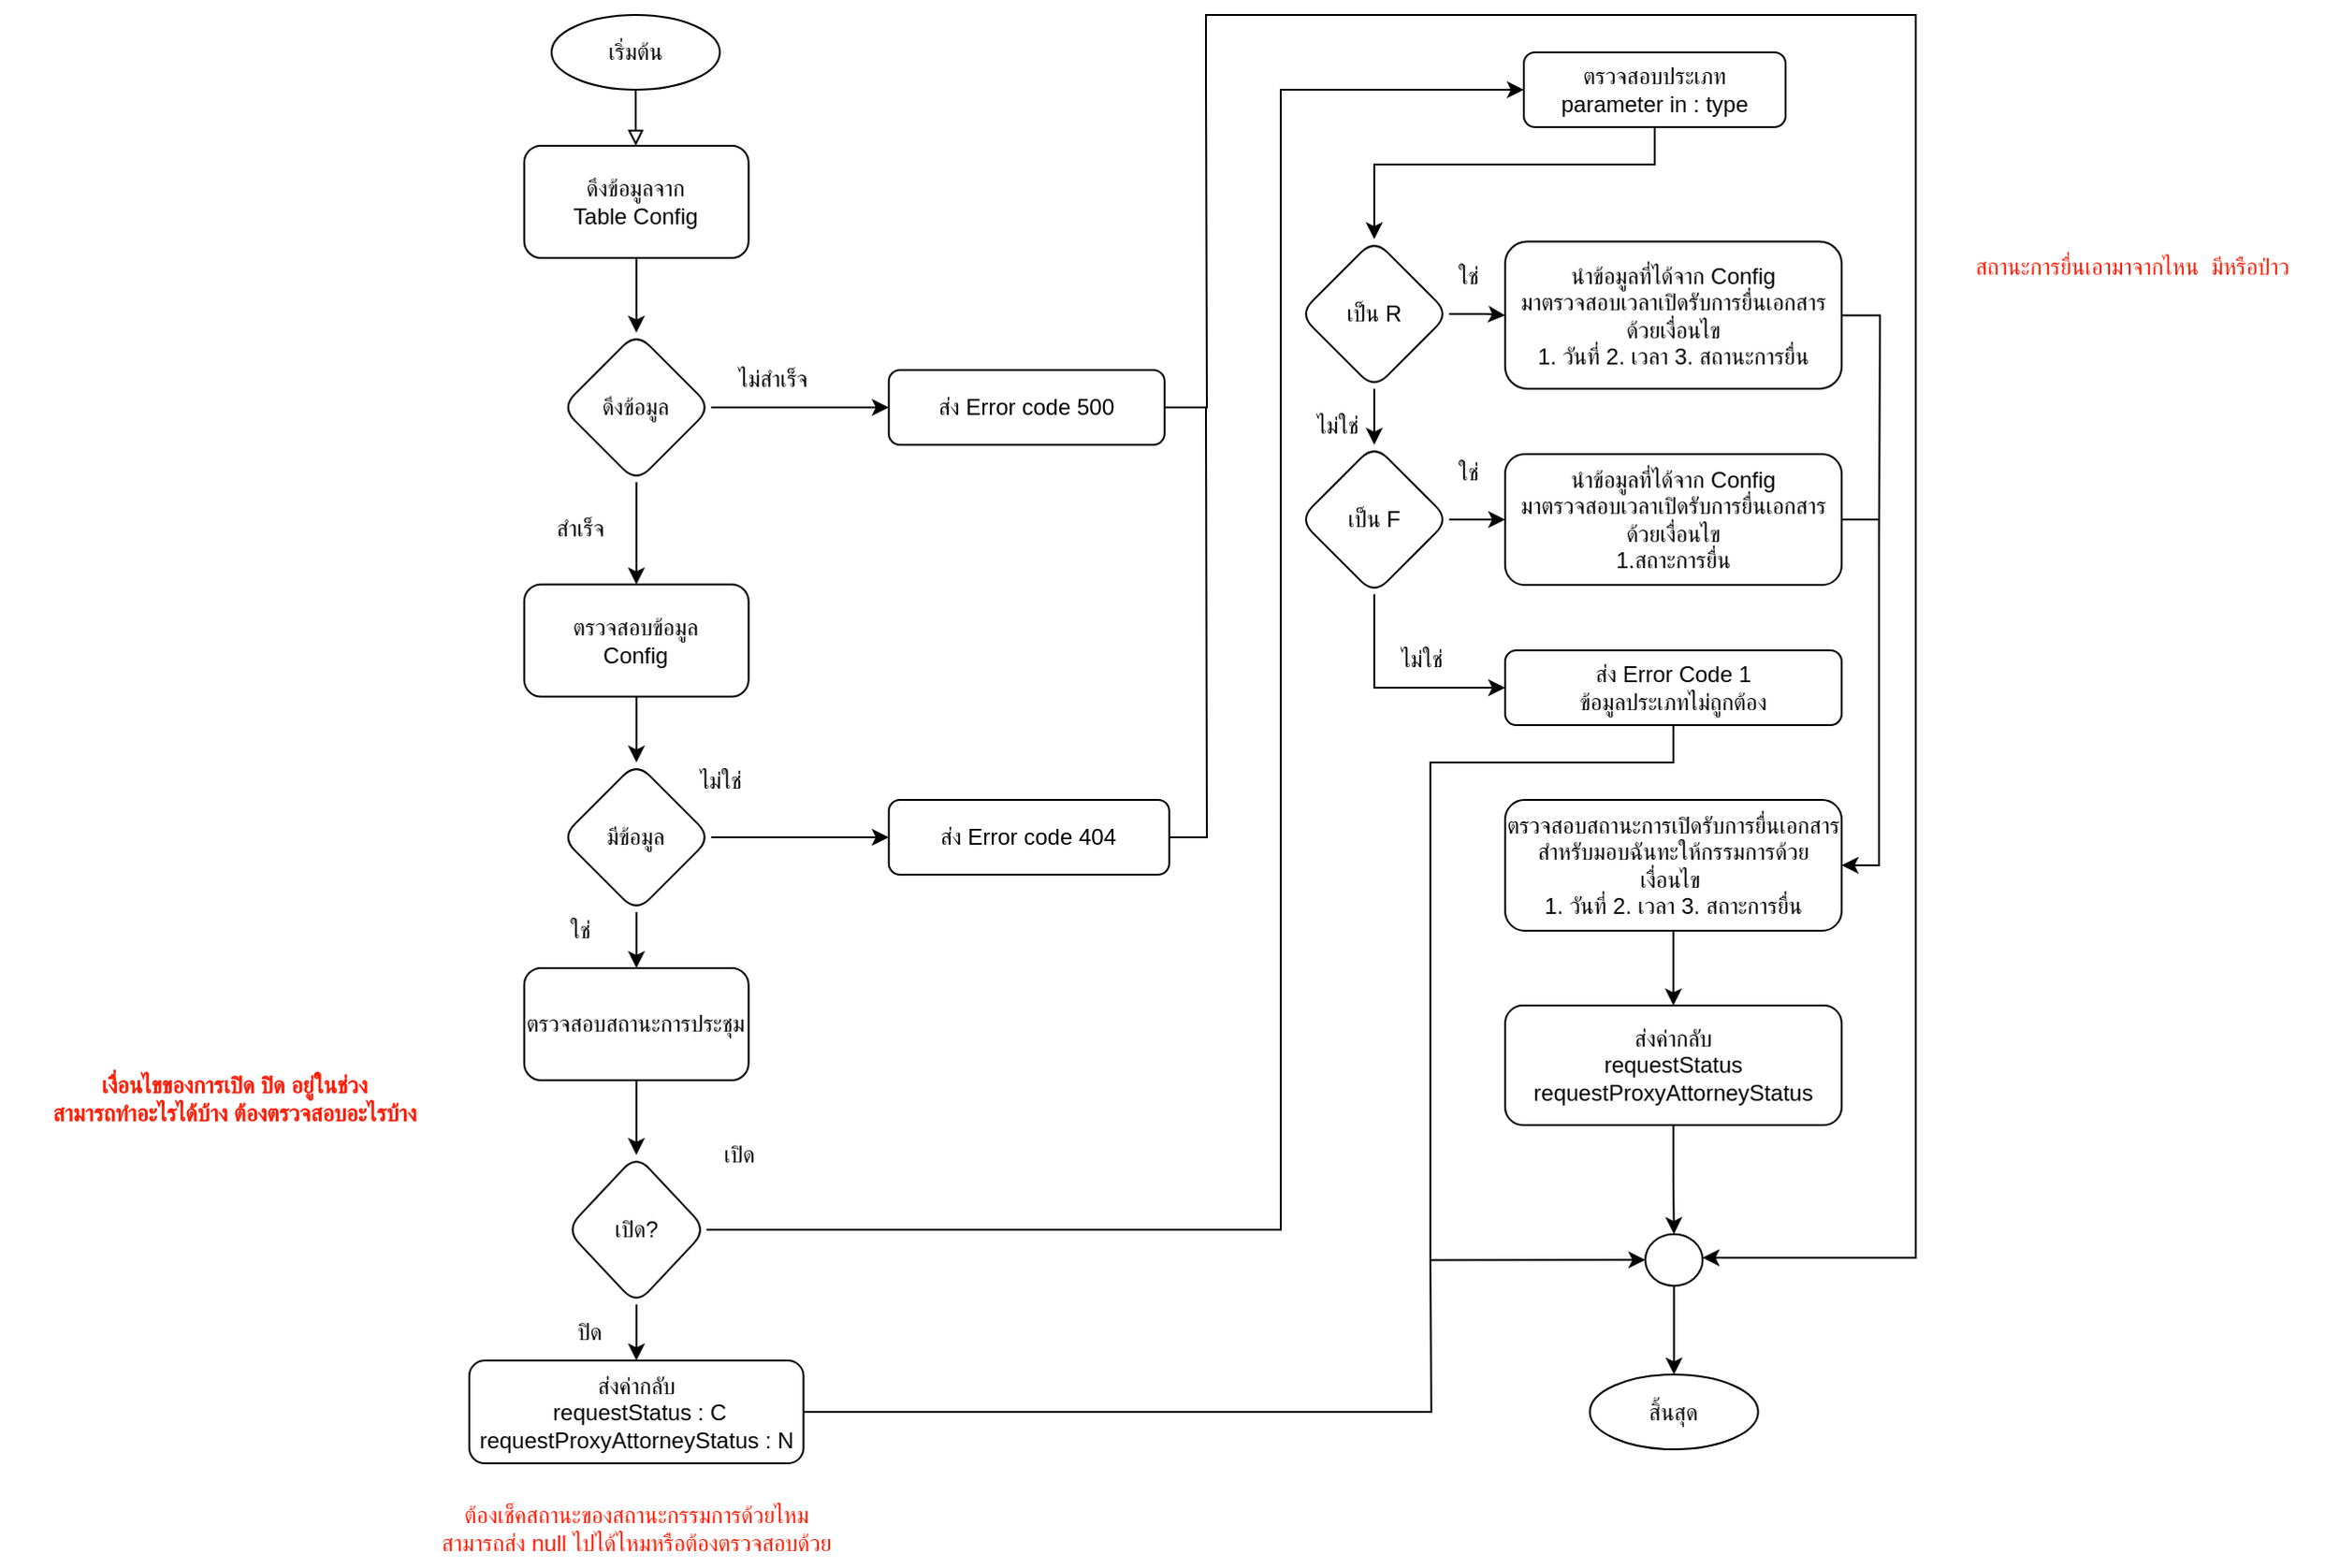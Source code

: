 <mxfile version="20.2.8" type="github">
  <diagram id="lPwSiwmaaXrukdMeyInC" name="หน้า-1">
    <mxGraphModel dx="1584" dy="-287" grid="1" gridSize="10" guides="1" tooltips="1" connect="1" arrows="1" fold="1" page="1" pageScale="1" pageWidth="827" pageHeight="1169" math="0" shadow="0">
      <root>
        <mxCell id="0" />
        <mxCell id="1" parent="0" />
        <mxCell id="iKMfQ4heu0HMBsnw7SYP-1" value="ใช่" style="text;html=1;align=center;verticalAlign=middle;resizable=0;points=[];autosize=1;strokeColor=none;fillColor=none;" parent="1" vertex="1">
          <mxGeometry x="1360" y="1325" width="40" height="30" as="geometry" />
        </mxCell>
        <mxCell id="iKMfQ4heu0HMBsnw7SYP-3" value="ไม่ใช่" style="text;html=1;align=center;verticalAlign=middle;resizable=0;points=[];autosize=1;strokeColor=none;fillColor=none;" parent="1" vertex="1">
          <mxGeometry x="1285" y="1405" width="50" height="30" as="geometry" />
        </mxCell>
        <mxCell id="jNTF4sztEu3RgxND8CfF-6" style="edgeStyle=orthogonalEdgeStyle;rounded=0;orthogonalLoop=1;jettySize=auto;html=1;endArrow=block;endFill=0;" parent="1" source="jNTF4sztEu3RgxND8CfF-7" edge="1">
          <mxGeometry relative="1" as="geometry">
            <mxPoint x="935.083" y="1270" as="targetPoint" />
          </mxGeometry>
        </mxCell>
        <mxCell id="jNTF4sztEu3RgxND8CfF-7" value="เริ่มต้น" style="ellipse;whiteSpace=wrap;html=1;rounded=1;glass=0;strokeWidth=1;shadow=0;" parent="1" vertex="1">
          <mxGeometry x="890" y="1200" width="90" height="40" as="geometry" />
        </mxCell>
        <mxCell id="jNTF4sztEu3RgxND8CfF-207" style="edgeStyle=orthogonalEdgeStyle;rounded=0;orthogonalLoop=1;jettySize=auto;html=1;endArrow=none;endFill=0;" parent="1" source="jNTF4sztEu3RgxND8CfF-108" edge="1">
          <mxGeometry relative="1" as="geometry">
            <mxPoint x="1240" y="1230" as="targetPoint" />
          </mxGeometry>
        </mxCell>
        <mxCell id="jNTF4sztEu3RgxND8CfF-179" value="ตรวจสอบประเภท&lt;br&gt;parameter in : type" style="whiteSpace=wrap;html=1;rounded=1;glass=0;strokeWidth=1;shadow=0;" parent="1" vertex="1">
          <mxGeometry x="1410" y="1220" width="140" height="40" as="geometry" />
        </mxCell>
        <mxCell id="jNTF4sztEu3RgxND8CfF-187" value="เป็น R" style="rhombus;whiteSpace=wrap;html=1;rounded=1;glass=0;strokeWidth=1;shadow=0;" parent="1" vertex="1">
          <mxGeometry x="1290" y="1320" width="80" height="80" as="geometry" />
        </mxCell>
        <mxCell id="jNTF4sztEu3RgxND8CfF-188" value="" style="edgeStyle=orthogonalEdgeStyle;rounded=0;orthogonalLoop=1;jettySize=auto;html=1;" parent="1" source="jNTF4sztEu3RgxND8CfF-179" target="jNTF4sztEu3RgxND8CfF-187" edge="1">
          <mxGeometry relative="1" as="geometry">
            <Array as="points">
              <mxPoint x="1480" y="1280" />
              <mxPoint x="1330" y="1280" />
            </Array>
          </mxGeometry>
        </mxCell>
        <mxCell id="jNTF4sztEu3RgxND8CfF-200" style="edgeStyle=orthogonalEdgeStyle;rounded=0;orthogonalLoop=1;jettySize=auto;html=1;endArrow=none;endFill=0;strokeColor=none;" parent="1" source="jNTF4sztEu3RgxND8CfF-189" edge="1">
          <mxGeometry relative="1" as="geometry">
            <mxPoint x="1600" y="1480" as="targetPoint" />
          </mxGeometry>
        </mxCell>
        <mxCell id="jNTF4sztEu3RgxND8CfF-201" style="edgeStyle=orthogonalEdgeStyle;rounded=0;orthogonalLoop=1;jettySize=auto;html=1;endArrow=none;endFill=0;" parent="1" source="jNTF4sztEu3RgxND8CfF-189" edge="1">
          <mxGeometry relative="1" as="geometry">
            <mxPoint x="1600" y="1490" as="targetPoint" />
          </mxGeometry>
        </mxCell>
        <mxCell id="jNTF4sztEu3RgxND8CfF-189" value="นำข้อมูลที่ได้จาก Config&lt;br&gt;มาตรวจสอบเวลาเปิดรับการยื่นเอกสารด้วยเงื่อนไข&lt;br&gt;1. วันที่ 2. เวลา 3. สถานะการยื่น" style="whiteSpace=wrap;html=1;rounded=1;glass=0;strokeWidth=1;shadow=0;" parent="1" vertex="1">
          <mxGeometry x="1400" y="1321.25" width="180" height="78.75" as="geometry" />
        </mxCell>
        <mxCell id="jNTF4sztEu3RgxND8CfF-190" value="" style="edgeStyle=orthogonalEdgeStyle;rounded=0;orthogonalLoop=1;jettySize=auto;html=1;" parent="1" source="jNTF4sztEu3RgxND8CfF-187" target="jNTF4sztEu3RgxND8CfF-189" edge="1">
          <mxGeometry relative="1" as="geometry" />
        </mxCell>
        <mxCell id="jNTF4sztEu3RgxND8CfF-191" value="เป็น F" style="rhombus;whiteSpace=wrap;html=1;rounded=1;glass=0;strokeWidth=1;shadow=0;" parent="1" vertex="1">
          <mxGeometry x="1290" y="1430" width="80" height="80" as="geometry" />
        </mxCell>
        <mxCell id="jNTF4sztEu3RgxND8CfF-192" value="" style="edgeStyle=orthogonalEdgeStyle;rounded=0;orthogonalLoop=1;jettySize=auto;html=1;" parent="1" source="jNTF4sztEu3RgxND8CfF-187" target="jNTF4sztEu3RgxND8CfF-191" edge="1">
          <mxGeometry relative="1" as="geometry" />
        </mxCell>
        <mxCell id="jNTF4sztEu3RgxND8CfF-193" value="นำข้อมูลที่ได้จาก Config&lt;br&gt;มาตรวจสอบเวลาเปิดรับการยื่นเอกสารด้วยเงื่อนไข&lt;br&gt;1.สถาะการยื่น" style="whiteSpace=wrap;html=1;rounded=1;glass=0;strokeWidth=1;shadow=0;" parent="1" vertex="1">
          <mxGeometry x="1400" y="1435" width="180" height="70" as="geometry" />
        </mxCell>
        <mxCell id="jNTF4sztEu3RgxND8CfF-194" value="" style="edgeStyle=orthogonalEdgeStyle;rounded=0;orthogonalLoop=1;jettySize=auto;html=1;" parent="1" source="jNTF4sztEu3RgxND8CfF-191" target="jNTF4sztEu3RgxND8CfF-193" edge="1">
          <mxGeometry relative="1" as="geometry" />
        </mxCell>
        <mxCell id="iKMfQ4heu0HMBsnw7SYP-10" style="edgeStyle=orthogonalEdgeStyle;rounded=0;orthogonalLoop=1;jettySize=auto;html=1;entryX=0.5;entryY=1;entryDx=0;entryDy=0;" parent="1" source="jNTF4sztEu3RgxND8CfF-195" target="jNTF4sztEu3RgxND8CfF-204" edge="1">
          <mxGeometry relative="1" as="geometry">
            <Array as="points">
              <mxPoint x="1490" y="1600" />
              <mxPoint x="1360" y="1600" />
              <mxPoint x="1360" y="1867" />
            </Array>
          </mxGeometry>
        </mxCell>
        <mxCell id="jNTF4sztEu3RgxND8CfF-195" value="ส่ง Error Code 1&lt;br&gt;ข้อมูลประเภทไม่ถูกต้อง" style="whiteSpace=wrap;html=1;rounded=1;glass=0;strokeWidth=1;shadow=0;" parent="1" vertex="1">
          <mxGeometry x="1400" y="1540" width="180" height="40" as="geometry" />
        </mxCell>
        <mxCell id="jNTF4sztEu3RgxND8CfF-197" value="" style="edgeStyle=orthogonalEdgeStyle;rounded=0;orthogonalLoop=1;jettySize=auto;html=1;" parent="1" source="jNTF4sztEu3RgxND8CfF-191" target="jNTF4sztEu3RgxND8CfF-195" edge="1">
          <mxGeometry relative="1" as="geometry">
            <Array as="points">
              <mxPoint x="1330" y="1560" />
            </Array>
          </mxGeometry>
        </mxCell>
        <mxCell id="jNTF4sztEu3RgxND8CfF-198" value="ตรวจสอบสถานะการเปิดรับการยื่นเอกสารสำหรับมอบฉันทะให้กรรมการด้วยเงื่อนไข&amp;nbsp;&lt;br&gt;1. วันที่ 2. เวลา 3. สถาะการยื่น" style="whiteSpace=wrap;html=1;rounded=1;glass=0;strokeWidth=1;shadow=0;" parent="1" vertex="1">
          <mxGeometry x="1400" y="1620" width="180" height="70" as="geometry" />
        </mxCell>
        <mxCell id="jNTF4sztEu3RgxND8CfF-199" value="" style="edgeStyle=orthogonalEdgeStyle;rounded=0;orthogonalLoop=1;jettySize=auto;html=1;entryX=1;entryY=0.5;entryDx=0;entryDy=0;" parent="1" source="jNTF4sztEu3RgxND8CfF-193" target="jNTF4sztEu3RgxND8CfF-198" edge="1">
          <mxGeometry relative="1" as="geometry">
            <Array as="points">
              <mxPoint x="1600" y="1470" />
              <mxPoint x="1600" y="1655" />
            </Array>
          </mxGeometry>
        </mxCell>
        <mxCell id="jNTF4sztEu3RgxND8CfF-202" value="ส่งค่ากลับ&lt;br&gt;&amp;nbsp;requestStatus&amp;nbsp;&lt;br&gt;&amp;nbsp;requestProxyAttorneyStatus&amp;nbsp;" style="whiteSpace=wrap;html=1;rounded=1;glass=0;strokeWidth=1;shadow=0;" parent="1" vertex="1">
          <mxGeometry x="1400" y="1730" width="180" height="64" as="geometry" />
        </mxCell>
        <mxCell id="jNTF4sztEu3RgxND8CfF-203" value="" style="edgeStyle=orthogonalEdgeStyle;rounded=0;orthogonalLoop=1;jettySize=auto;html=1;endArrow=classic;endFill=1;" parent="1" source="jNTF4sztEu3RgxND8CfF-198" target="jNTF4sztEu3RgxND8CfF-202" edge="1">
          <mxGeometry relative="1" as="geometry" />
        </mxCell>
        <mxCell id="jNTF4sztEu3RgxND8CfF-214" value="" style="edgeStyle=orthogonalEdgeStyle;rounded=0;orthogonalLoop=1;jettySize=auto;html=1;endArrow=classic;endFill=1;" parent="1" source="jNTF4sztEu3RgxND8CfF-204" target="jNTF4sztEu3RgxND8CfF-212" edge="1">
          <mxGeometry relative="1" as="geometry" />
        </mxCell>
        <mxCell id="jNTF4sztEu3RgxND8CfF-204" value="" style="ellipse;whiteSpace=wrap;html=1;rounded=1;glass=0;strokeWidth=1;shadow=0;direction=south;" parent="1" vertex="1">
          <mxGeometry x="1475" y="1852.34" width="30.63" height="27.66" as="geometry" />
        </mxCell>
        <mxCell id="jNTF4sztEu3RgxND8CfF-206" style="edgeStyle=orthogonalEdgeStyle;rounded=0;orthogonalLoop=1;jettySize=auto;html=1;endArrow=classic;endFill=1;" parent="1" target="jNTF4sztEu3RgxND8CfF-204" edge="1">
          <mxGeometry relative="1" as="geometry">
            <mxPoint x="1510" y="1870" as="targetPoint" />
            <Array as="points">
              <mxPoint x="1239.63" y="1240" />
              <mxPoint x="1239.63" y="1200" />
              <mxPoint x="1619.63" y="1200" />
              <mxPoint x="1619.63" y="1865" />
            </Array>
            <mxPoint x="1240" y="1240" as="sourcePoint" />
          </mxGeometry>
        </mxCell>
        <mxCell id="jNTF4sztEu3RgxND8CfF-205" value="" style="edgeStyle=orthogonalEdgeStyle;rounded=0;orthogonalLoop=1;jettySize=auto;html=1;endArrow=classic;endFill=1;" parent="1" source="jNTF4sztEu3RgxND8CfF-202" target="jNTF4sztEu3RgxND8CfF-204" edge="1">
          <mxGeometry relative="1" as="geometry" />
        </mxCell>
        <mxCell id="jNTF4sztEu3RgxND8CfF-212" value="สิ้นสุด" style="ellipse;whiteSpace=wrap;html=1;rounded=1;glass=0;strokeWidth=1;shadow=0;" parent="1" vertex="1">
          <mxGeometry x="1445.32" y="1927.5" width="90" height="40" as="geometry" />
        </mxCell>
        <mxCell id="iKMfQ4heu0HMBsnw7SYP-2" value="ใช่" style="text;html=1;align=center;verticalAlign=middle;resizable=0;points=[];autosize=1;strokeColor=none;fillColor=none;" parent="1" vertex="1">
          <mxGeometry x="1360" y="1430" width="40" height="30" as="geometry" />
        </mxCell>
        <mxCell id="iKMfQ4heu0HMBsnw7SYP-4" value="ไม่ใช่" style="text;html=1;align=center;verticalAlign=middle;resizable=0;points=[];autosize=1;strokeColor=none;fillColor=none;" parent="1" vertex="1">
          <mxGeometry x="1330" y="1530" width="50" height="30" as="geometry" />
        </mxCell>
        <mxCell id="jNTF4sztEu3RgxND8CfF-78" value="ดึงข้อมูลจาก &lt;br&gt;Table Config" style="whiteSpace=wrap;html=1;rounded=1;glass=0;strokeWidth=1;shadow=0;" parent="1" vertex="1">
          <mxGeometry x="875.37" y="1270" width="120" height="60" as="geometry" />
        </mxCell>
        <mxCell id="jNTF4sztEu3RgxND8CfF-81" value="ดึงข้อมูล" style="rhombus;whiteSpace=wrap;html=1;rounded=1;glass=0;strokeWidth=1;shadow=0;" parent="1" vertex="1">
          <mxGeometry x="895.37" y="1370" width="80" height="80" as="geometry" />
        </mxCell>
        <mxCell id="jNTF4sztEu3RgxND8CfF-82" value="" style="edgeStyle=orthogonalEdgeStyle;rounded=0;orthogonalLoop=1;jettySize=auto;html=1;" parent="1" source="jNTF4sztEu3RgxND8CfF-78" target="jNTF4sztEu3RgxND8CfF-81" edge="1">
          <mxGeometry relative="1" as="geometry" />
        </mxCell>
        <mxCell id="jNTF4sztEu3RgxND8CfF-106" value="ไม่สำเร็จ" style="text;html=1;align=center;verticalAlign=middle;resizable=0;points=[];autosize=1;strokeColor=none;fillColor=none;" parent="1" vertex="1">
          <mxGeometry x="973.24" y="1380" width="70" height="30" as="geometry" />
        </mxCell>
        <mxCell id="jNTF4sztEu3RgxND8CfF-108" value="ส่ง Error code 500" style="rounded=1;whiteSpace=wrap;html=1;" parent="1" vertex="1">
          <mxGeometry x="1070.37" y="1390" width="147.5" height="40" as="geometry" />
        </mxCell>
        <mxCell id="jNTF4sztEu3RgxND8CfF-105" value="" style="edgeStyle=orthogonalEdgeStyle;rounded=0;orthogonalLoop=1;jettySize=auto;html=1;entryX=0;entryY=0.5;entryDx=0;entryDy=0;" parent="1" source="jNTF4sztEu3RgxND8CfF-81" target="jNTF4sztEu3RgxND8CfF-108" edge="1">
          <mxGeometry relative="1" as="geometry">
            <mxPoint x="1070.37" y="1410" as="targetPoint" />
          </mxGeometry>
        </mxCell>
        <mxCell id="jNTF4sztEu3RgxND8CfF-112" value="ตรวจสอบข้อมูล &lt;br&gt;Config" style="whiteSpace=wrap;html=1;rounded=1;glass=0;strokeWidth=1;shadow=0;" parent="1" vertex="1">
          <mxGeometry x="875.37" y="1504.75" width="120" height="60" as="geometry" />
        </mxCell>
        <mxCell id="jNTF4sztEu3RgxND8CfF-113" value="" style="edgeStyle=orthogonalEdgeStyle;rounded=0;orthogonalLoop=1;jettySize=auto;html=1;" parent="1" source="jNTF4sztEu3RgxND8CfF-81" target="jNTF4sztEu3RgxND8CfF-112" edge="1">
          <mxGeometry relative="1" as="geometry" />
        </mxCell>
        <mxCell id="jNTF4sztEu3RgxND8CfF-114" value="สำเร็จ" style="text;html=1;align=center;verticalAlign=middle;resizable=0;points=[];autosize=1;strokeColor=none;fillColor=none;" parent="1" vertex="1">
          <mxGeometry x="880.37" y="1460" width="50" height="30" as="geometry" />
        </mxCell>
        <mxCell id="jNTF4sztEu3RgxND8CfF-115" value="มีข้อมูล" style="rhombus;whiteSpace=wrap;html=1;rounded=1;glass=0;strokeWidth=1;shadow=0;" parent="1" vertex="1">
          <mxGeometry x="895.37" y="1600" width="80" height="80" as="geometry" />
        </mxCell>
        <mxCell id="jNTF4sztEu3RgxND8CfF-116" value="" style="edgeStyle=orthogonalEdgeStyle;rounded=0;orthogonalLoop=1;jettySize=auto;html=1;" parent="1" source="jNTF4sztEu3RgxND8CfF-112" target="jNTF4sztEu3RgxND8CfF-115" edge="1">
          <mxGeometry relative="1" as="geometry" />
        </mxCell>
        <mxCell id="jNTF4sztEu3RgxND8CfF-208" style="edgeStyle=orthogonalEdgeStyle;rounded=0;orthogonalLoop=1;jettySize=auto;html=1;endArrow=none;endFill=0;" parent="1" source="jNTF4sztEu3RgxND8CfF-117" edge="1">
          <mxGeometry relative="1" as="geometry">
            <mxPoint x="1240" y="1410" as="targetPoint" />
          </mxGeometry>
        </mxCell>
        <mxCell id="jNTF4sztEu3RgxND8CfF-117" value="ส่ง Error code 404" style="whiteSpace=wrap;html=1;rounded=1;glass=0;strokeWidth=1;shadow=0;" parent="1" vertex="1">
          <mxGeometry x="1070.37" y="1620" width="150" height="40" as="geometry" />
        </mxCell>
        <mxCell id="jNTF4sztEu3RgxND8CfF-118" value="" style="edgeStyle=orthogonalEdgeStyle;rounded=0;orthogonalLoop=1;jettySize=auto;html=1;" parent="1" source="jNTF4sztEu3RgxND8CfF-115" target="jNTF4sztEu3RgxND8CfF-117" edge="1">
          <mxGeometry relative="1" as="geometry" />
        </mxCell>
        <mxCell id="jNTF4sztEu3RgxND8CfF-119" value="ไม่ใช่" style="text;html=1;align=center;verticalAlign=middle;resizable=0;points=[];autosize=1;strokeColor=none;fillColor=none;" parent="1" vertex="1">
          <mxGeometry x="955.37" y="1595" width="50" height="30" as="geometry" />
        </mxCell>
        <mxCell id="jNTF4sztEu3RgxND8CfF-138" value="ใช่" style="text;html=1;align=center;verticalAlign=middle;resizable=0;points=[];autosize=1;strokeColor=none;fillColor=none;" parent="1" vertex="1">
          <mxGeometry x="885.37" y="1675" width="40" height="30" as="geometry" />
        </mxCell>
        <mxCell id="jNTF4sztEu3RgxND8CfF-170" value="ตรวจสอบสถานะการประชุม" style="whiteSpace=wrap;html=1;rounded=1;glass=0;strokeWidth=1;shadow=0;" parent="1" vertex="1">
          <mxGeometry x="875.37" y="1710" width="120" height="60" as="geometry" />
        </mxCell>
        <mxCell id="jNTF4sztEu3RgxND8CfF-171" value="" style="edgeStyle=orthogonalEdgeStyle;rounded=0;orthogonalLoop=1;jettySize=auto;html=1;" parent="1" source="jNTF4sztEu3RgxND8CfF-115" target="jNTF4sztEu3RgxND8CfF-170" edge="1">
          <mxGeometry relative="1" as="geometry" />
        </mxCell>
        <mxCell id="iKMfQ4heu0HMBsnw7SYP-14" style="edgeStyle=orthogonalEdgeStyle;rounded=0;orthogonalLoop=1;jettySize=auto;html=1;entryX=0;entryY=0.5;entryDx=0;entryDy=0;endArrow=classic;endFill=1;" parent="1" source="jNTF4sztEu3RgxND8CfF-172" target="jNTF4sztEu3RgxND8CfF-179" edge="1">
          <mxGeometry relative="1" as="geometry">
            <Array as="points">
              <mxPoint x="1280" y="1850" />
              <mxPoint x="1280" y="1240" />
            </Array>
          </mxGeometry>
        </mxCell>
        <mxCell id="jNTF4sztEu3RgxND8CfF-172" value="เปิด?" style="rhombus;whiteSpace=wrap;html=1;rounded=1;glass=0;strokeWidth=1;shadow=0;" parent="1" vertex="1">
          <mxGeometry x="897.87" y="1810" width="75" height="80" as="geometry" />
        </mxCell>
        <mxCell id="jNTF4sztEu3RgxND8CfF-173" value="" style="edgeStyle=orthogonalEdgeStyle;rounded=0;orthogonalLoop=1;jettySize=auto;html=1;" parent="1" source="jNTF4sztEu3RgxND8CfF-170" target="jNTF4sztEu3RgxND8CfF-172" edge="1">
          <mxGeometry relative="1" as="geometry" />
        </mxCell>
        <mxCell id="iKMfQ4heu0HMBsnw7SYP-13" style="edgeStyle=orthogonalEdgeStyle;rounded=0;orthogonalLoop=1;jettySize=auto;html=1;endArrow=none;endFill=0;" parent="1" source="jNTF4sztEu3RgxND8CfF-174" edge="1">
          <mxGeometry relative="1" as="geometry">
            <mxPoint x="1360" y="1860" as="targetPoint" />
          </mxGeometry>
        </mxCell>
        <mxCell id="jNTF4sztEu3RgxND8CfF-174" value="ส่งค่ากลับ&lt;br&gt;&amp;nbsp;requestStatus : C&lt;br&gt;&amp;nbsp;requestProxyAttorneyStatus : N&amp;nbsp;" style="whiteSpace=wrap;html=1;rounded=1;glass=0;strokeWidth=1;shadow=0;" parent="1" vertex="1">
          <mxGeometry x="846" y="1920" width="178.75" height="55" as="geometry" />
        </mxCell>
        <mxCell id="jNTF4sztEu3RgxND8CfF-175" value="" style="edgeStyle=orthogonalEdgeStyle;rounded=0;orthogonalLoop=1;jettySize=auto;html=1;" parent="1" source="jNTF4sztEu3RgxND8CfF-172" target="jNTF4sztEu3RgxND8CfF-174" edge="1">
          <mxGeometry relative="1" as="geometry" />
        </mxCell>
        <mxCell id="jNTF4sztEu3RgxND8CfF-176" value="ปิด" style="text;html=1;align=center;verticalAlign=middle;resizable=0;points=[];autosize=1;strokeColor=none;fillColor=none;" parent="1" vertex="1">
          <mxGeometry x="890.37" y="1890" width="40" height="30" as="geometry" />
        </mxCell>
        <mxCell id="jNTF4sztEu3RgxND8CfF-177" value="เปิด" style="text;html=1;align=center;verticalAlign=middle;resizable=0;points=[];autosize=1;strokeColor=none;fillColor=none;" parent="1" vertex="1">
          <mxGeometry x="970.37" y="1795" width="40" height="30" as="geometry" />
        </mxCell>
        <mxCell id="YVdM0BHrPblxT7_s22fb-60" value="&lt;font color=&quot;#ff1c03&quot;&gt;&lt;b&gt;เงื่อนไขของการเปิด ปิด อยู่ในช่วง &lt;br&gt;สามารถทำอะไรได้บ้าง ต้องตรวจสอบอะไรบ้าง&lt;/b&gt;&lt;/font&gt;" style="text;html=1;align=center;verticalAlign=middle;resizable=0;points=[];autosize=1;strokeColor=none;fillColor=none;" vertex="1" parent="1">
          <mxGeometry x="595" y="1760" width="250" height="40" as="geometry" />
        </mxCell>
        <mxCell id="YVdM0BHrPblxT7_s22fb-61" value="ต้องเช็คสถานะของสถานะกรรมการด้วยไหม &lt;br&gt;สามารถส่ง null ไปได้ไหมหรือต้องตรวจสอบด้วย" style="text;html=1;align=center;verticalAlign=middle;resizable=0;points=[];autosize=1;strokeColor=none;fillColor=none;fontColor=#FF1C03;" vertex="1" parent="1">
          <mxGeometry x="805" y="1990" width="260" height="40" as="geometry" />
        </mxCell>
        <mxCell id="YVdM0BHrPblxT7_s22fb-62" value="สถานะการยื่นเอามาจากไหน&amp;nbsp; มีหรือป่าว" style="text;html=1;align=center;verticalAlign=middle;resizable=0;points=[];autosize=1;strokeColor=none;fillColor=none;fontColor=#FF1C03;" vertex="1" parent="1">
          <mxGeometry x="1625" y="1320" width="220" height="30" as="geometry" />
        </mxCell>
      </root>
    </mxGraphModel>
  </diagram>
</mxfile>
